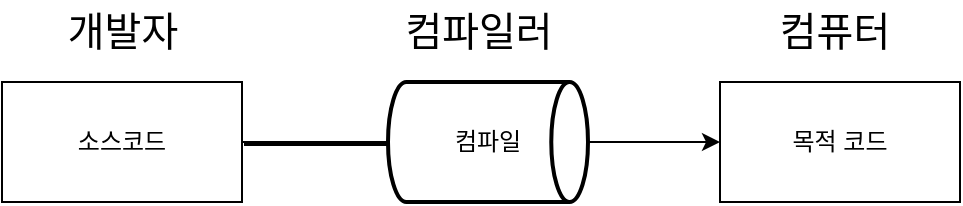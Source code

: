 <mxfile version="24.7.1" type="github">
  <diagram name="페이지-1" id="6QmM2Fy_6YvnRoz-SONn">
    <mxGraphModel dx="1434" dy="757" grid="0" gridSize="10" guides="1" tooltips="1" connect="1" arrows="1" fold="1" page="1" pageScale="1" pageWidth="827" pageHeight="1169" math="0" shadow="0">
      <root>
        <mxCell id="0" />
        <mxCell id="1" parent="0" />
        <mxCell id="9M7Lm5SmoHePGqmFWCib-2" value="" style="endArrow=classic;html=1;rounded=0;fontSize=20;strokeWidth=2;" edge="1" parent="1">
          <mxGeometry width="50" height="50" relative="1" as="geometry">
            <mxPoint x="265" y="300" as="sourcePoint" />
            <mxPoint x="428" y="300" as="targetPoint" />
          </mxGeometry>
        </mxCell>
        <mxCell id="9M7Lm5SmoHePGqmFWCib-3" value="컴파일러" style="text;html=1;align=center;verticalAlign=middle;whiteSpace=wrap;rounded=0;fontSize=20;" vertex="1" parent="1">
          <mxGeometry x="322" y="228" width="121" height="30" as="geometry" />
        </mxCell>
        <mxCell id="9M7Lm5SmoHePGqmFWCib-4" value="소스코드" style="rounded=0;whiteSpace=wrap;html=1;" vertex="1" parent="1">
          <mxGeometry x="144" y="269" width="120" height="60" as="geometry" />
        </mxCell>
        <mxCell id="9M7Lm5SmoHePGqmFWCib-5" value="목적 코드" style="rounded=0;whiteSpace=wrap;html=1;" vertex="1" parent="1">
          <mxGeometry x="503" y="269" width="120" height="60" as="geometry" />
        </mxCell>
        <mxCell id="9M7Lm5SmoHePGqmFWCib-7" value="" style="edgeStyle=orthogonalEdgeStyle;rounded=0;orthogonalLoop=1;jettySize=auto;html=1;endArrow=none;endFill=0;" edge="1" parent="1" source="9M7Lm5SmoHePGqmFWCib-6" target="9M7Lm5SmoHePGqmFWCib-4">
          <mxGeometry relative="1" as="geometry" />
        </mxCell>
        <mxCell id="9M7Lm5SmoHePGqmFWCib-10" value="" style="edgeStyle=orthogonalEdgeStyle;rounded=0;orthogonalLoop=1;jettySize=auto;html=1;endArrow=none;endFill=0;" edge="1" parent="1" source="9M7Lm5SmoHePGqmFWCib-6" target="9M7Lm5SmoHePGqmFWCib-4">
          <mxGeometry relative="1" as="geometry" />
        </mxCell>
        <mxCell id="9M7Lm5SmoHePGqmFWCib-6" value="컴파일" style="strokeWidth=2;html=1;shape=mxgraph.flowchart.direct_data;whiteSpace=wrap;" vertex="1" parent="1">
          <mxGeometry x="337" y="269" width="100" height="60" as="geometry" />
        </mxCell>
        <mxCell id="9M7Lm5SmoHePGqmFWCib-8" value="개발자" style="text;html=1;align=center;verticalAlign=middle;whiteSpace=wrap;rounded=0;fontSize=20;" vertex="1" parent="1">
          <mxGeometry x="144" y="228" width="121" height="30" as="geometry" />
        </mxCell>
        <mxCell id="9M7Lm5SmoHePGqmFWCib-9" value="컴퓨터" style="text;html=1;align=center;verticalAlign=middle;whiteSpace=wrap;rounded=0;fontSize=20;" vertex="1" parent="1">
          <mxGeometry x="500" y="228" width="121" height="30" as="geometry" />
        </mxCell>
        <mxCell id="9M7Lm5SmoHePGqmFWCib-12" value="" style="endArrow=classic;html=1;rounded=0;exitX=1;exitY=0.5;exitDx=0;exitDy=0;exitPerimeter=0;entryX=0;entryY=0.5;entryDx=0;entryDy=0;" edge="1" parent="1" source="9M7Lm5SmoHePGqmFWCib-6" target="9M7Lm5SmoHePGqmFWCib-5">
          <mxGeometry width="50" height="50" relative="1" as="geometry">
            <mxPoint x="387" y="362" as="sourcePoint" />
            <mxPoint x="437" y="312" as="targetPoint" />
          </mxGeometry>
        </mxCell>
      </root>
    </mxGraphModel>
  </diagram>
</mxfile>
